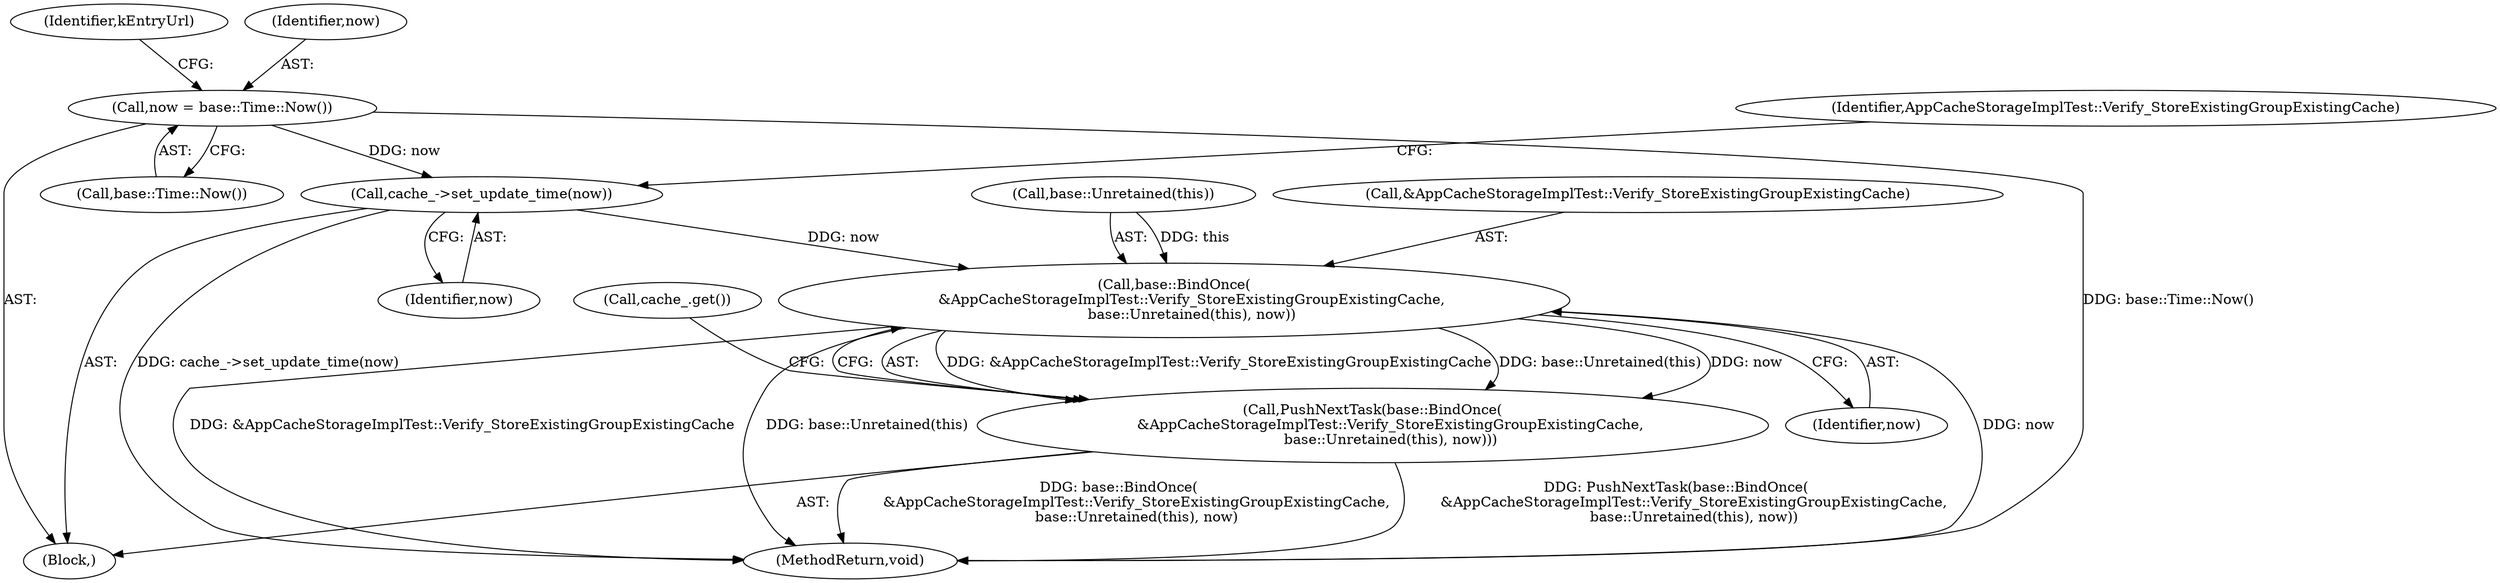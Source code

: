 digraph "0_Chrome_04aaacb936a08d70862d6d9d7e8354721ae46be8_22@API" {
"1000130" [label="(Call,cache_->set_update_time(now))"];
"1000120" [label="(Call,now = base::Time::Now())"];
"1000133" [label="(Call,base::BindOnce(\n        &AppCacheStorageImplTest::Verify_StoreExistingGroupExistingCache,\n        base::Unretained(this), now))"];
"1000132" [label="(Call,PushNextTask(base::BindOnce(\n        &AppCacheStorageImplTest::Verify_StoreExistingGroupExistingCache,\n        base::Unretained(this), now)))"];
"1000136" [label="(Call,base::Unretained(this))"];
"1000120" [label="(Call,now = base::Time::Now())"];
"1000150" [label="(MethodReturn,void)"];
"1000131" [label="(Identifier,now)"];
"1000130" [label="(Call,cache_->set_update_time(now))"];
"1000134" [label="(Call,&AppCacheStorageImplTest::Verify_StoreExistingGroupExistingCache)"];
"1000122" [label="(Call,base::Time::Now())"];
"1000124" [label="(Identifier,kEntryUrl)"];
"1000133" [label="(Call,base::BindOnce(\n        &AppCacheStorageImplTest::Verify_StoreExistingGroupExistingCache,\n        base::Unretained(this), now))"];
"1000138" [label="(Identifier,now)"];
"1000140" [label="(Call,cache_.get())"];
"1000104" [label="(Block,)"];
"1000132" [label="(Call,PushNextTask(base::BindOnce(\n        &AppCacheStorageImplTest::Verify_StoreExistingGroupExistingCache,\n        base::Unretained(this), now)))"];
"1000135" [label="(Identifier,AppCacheStorageImplTest::Verify_StoreExistingGroupExistingCache)"];
"1000121" [label="(Identifier,now)"];
"1000130" -> "1000104"  [label="AST: "];
"1000130" -> "1000131"  [label="CFG: "];
"1000131" -> "1000130"  [label="AST: "];
"1000135" -> "1000130"  [label="CFG: "];
"1000130" -> "1000150"  [label="DDG: cache_->set_update_time(now)"];
"1000120" -> "1000130"  [label="DDG: now"];
"1000130" -> "1000133"  [label="DDG: now"];
"1000120" -> "1000104"  [label="AST: "];
"1000120" -> "1000122"  [label="CFG: "];
"1000121" -> "1000120"  [label="AST: "];
"1000122" -> "1000120"  [label="AST: "];
"1000124" -> "1000120"  [label="CFG: "];
"1000120" -> "1000150"  [label="DDG: base::Time::Now()"];
"1000133" -> "1000132"  [label="AST: "];
"1000133" -> "1000138"  [label="CFG: "];
"1000134" -> "1000133"  [label="AST: "];
"1000136" -> "1000133"  [label="AST: "];
"1000138" -> "1000133"  [label="AST: "];
"1000132" -> "1000133"  [label="CFG: "];
"1000133" -> "1000150"  [label="DDG: now"];
"1000133" -> "1000150"  [label="DDG: &AppCacheStorageImplTest::Verify_StoreExistingGroupExistingCache"];
"1000133" -> "1000150"  [label="DDG: base::Unretained(this)"];
"1000133" -> "1000132"  [label="DDG: &AppCacheStorageImplTest::Verify_StoreExistingGroupExistingCache"];
"1000133" -> "1000132"  [label="DDG: base::Unretained(this)"];
"1000133" -> "1000132"  [label="DDG: now"];
"1000136" -> "1000133"  [label="DDG: this"];
"1000132" -> "1000104"  [label="AST: "];
"1000140" -> "1000132"  [label="CFG: "];
"1000132" -> "1000150"  [label="DDG: PushNextTask(base::BindOnce(\n        &AppCacheStorageImplTest::Verify_StoreExistingGroupExistingCache,\n        base::Unretained(this), now))"];
"1000132" -> "1000150"  [label="DDG: base::BindOnce(\n        &AppCacheStorageImplTest::Verify_StoreExistingGroupExistingCache,\n        base::Unretained(this), now)"];
}
